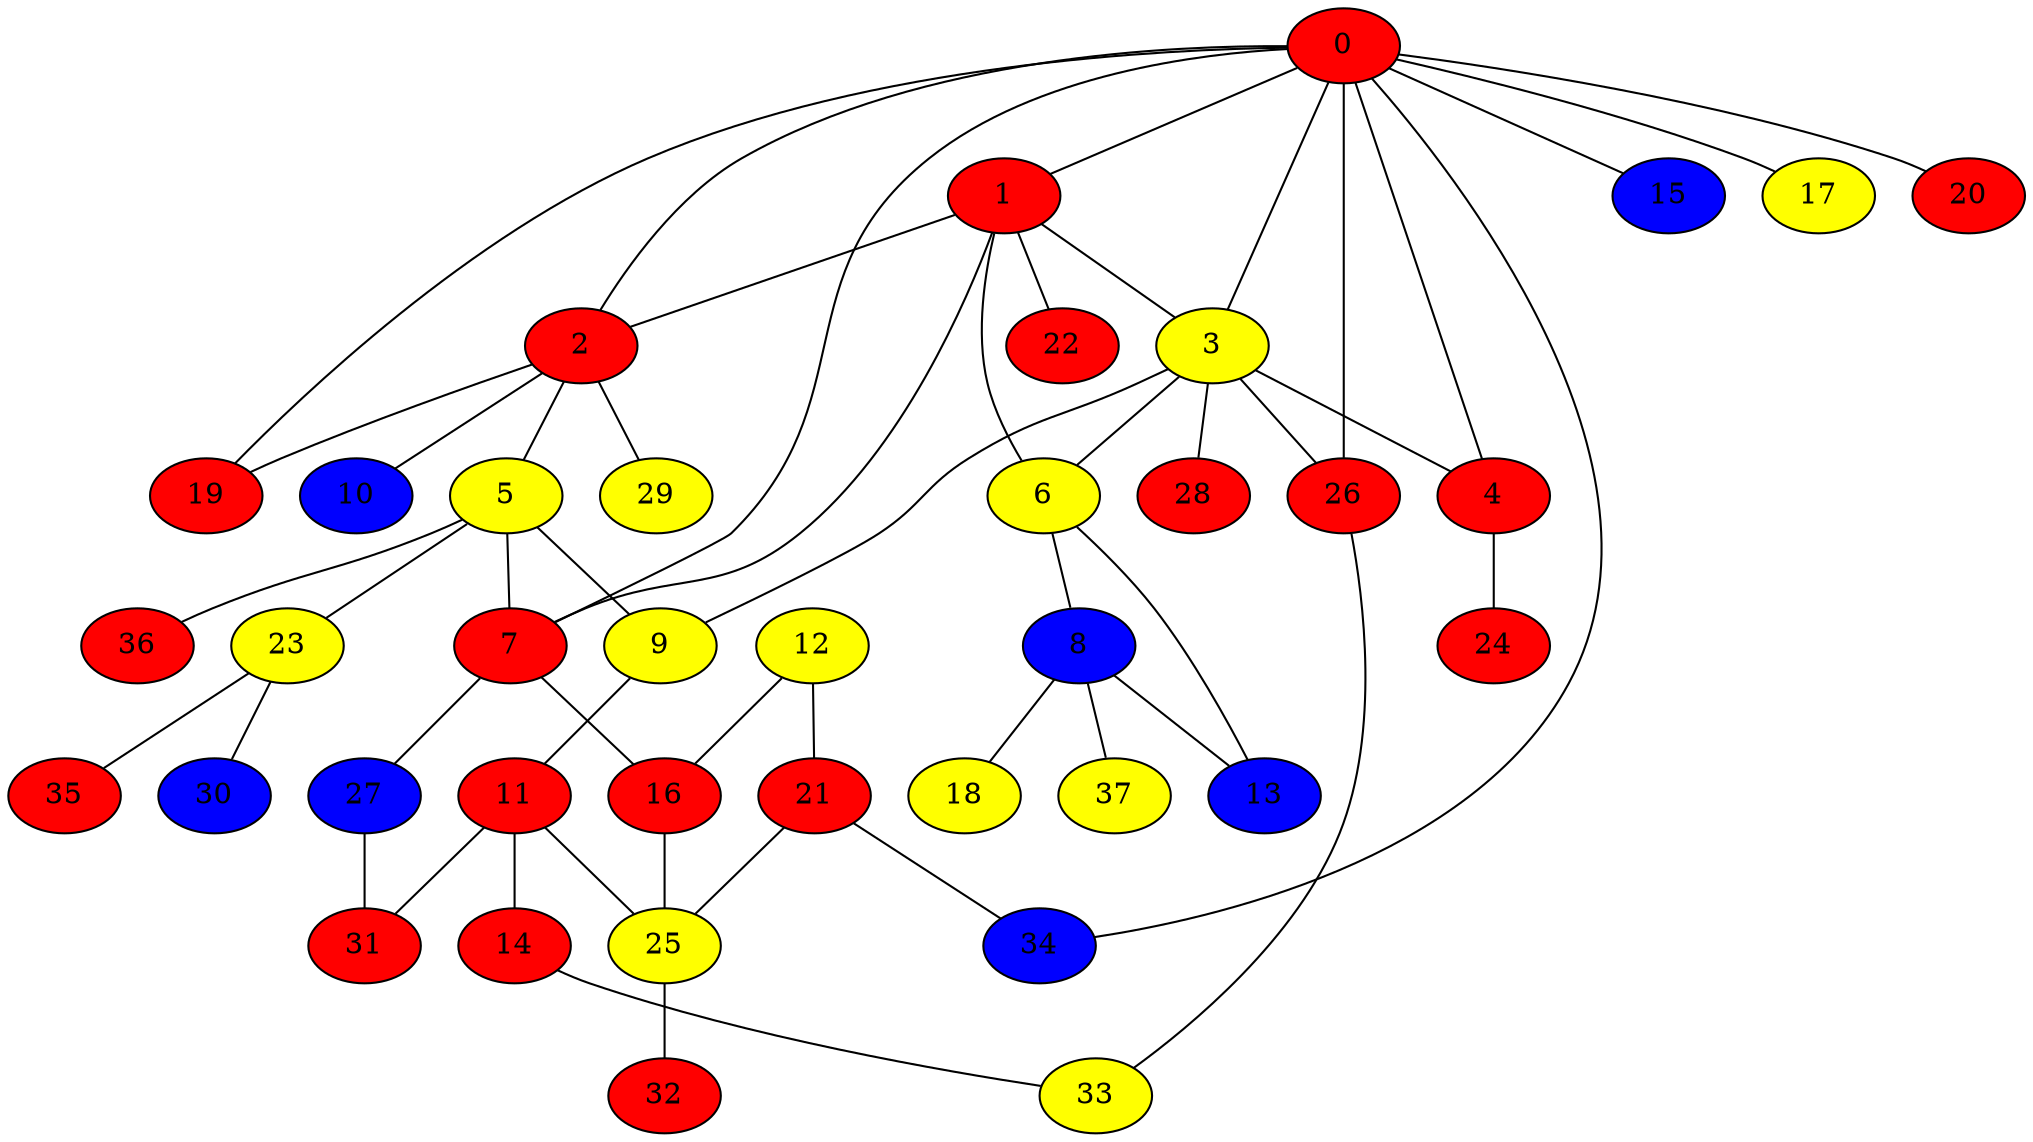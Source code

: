 graph {
0 [style = filled fillcolor = red];
1 [style = filled fillcolor = red];
2 [style = filled fillcolor = red];
3 [style = filled fillcolor = yellow];
4 [style = filled fillcolor = red];
5 [style = filled fillcolor = yellow];
6 [style = filled fillcolor = yellow];
7 [style = filled fillcolor = red];
8 [style = filled fillcolor = blue];
9 [style = filled fillcolor = yellow];
10 [style = filled fillcolor = blue];
11 [style = filled fillcolor = red];
12 [style = filled fillcolor = yellow];
13 [style = filled fillcolor = blue];
14 [style = filled fillcolor = red];
15 [style = filled fillcolor = blue];
16 [style = filled fillcolor = red];
17 [style = filled fillcolor = yellow];
18 [style = filled fillcolor = yellow];
19 [style = filled fillcolor = red];
20 [style = filled fillcolor = red];
21 [style = filled fillcolor = red];
22 [style = filled fillcolor = red];
23 [style = filled fillcolor = yellow];
24 [style = filled fillcolor = red];
25 [style = filled fillcolor = yellow];
26 [style = filled fillcolor = red];
27 [style = filled fillcolor = blue];
28 [style = filled fillcolor = red];
29 [style = filled fillcolor = yellow];
30 [style = filled fillcolor = blue];
31 [style = filled fillcolor = red];
32 [style = filled fillcolor = red];
33 [style = filled fillcolor = yellow];
34 [style = filled fillcolor = blue];
35 [style = filled fillcolor = red];
36 [style = filled fillcolor = red];
37 [style = filled fillcolor = yellow];
0 -- 1;
0 -- 4;
0 -- 3;
0 -- 2;
0 -- 7;
0 -- 15;
0 -- 17;
0 -- 19;
0 -- 20;
0 -- 26;
0 -- 34;
1 -- 2;
1 -- 3;
1 -- 6;
1 -- 7;
1 -- 22;
2 -- 5;
2 -- 10;
2 -- 19;
2 -- 29;
3 -- 4;
3 -- 6;
3 -- 9;
3 -- 26;
3 -- 28;
4 -- 24;
5 -- 7;
5 -- 9;
5 -- 23;
5 -- 36;
6 -- 8;
6 -- 13;
7 -- 16;
7 -- 27;
8 -- 13;
8 -- 18;
8 -- 37;
9 -- 11;
11 -- 14;
11 -- 25;
11 -- 31;
12 -- 16;
12 -- 21;
14 -- 33;
16 -- 25;
21 -- 25;
21 -- 34;
23 -- 30;
23 -- 35;
25 -- 32;
26 -- 33;
27 -- 31;
}
